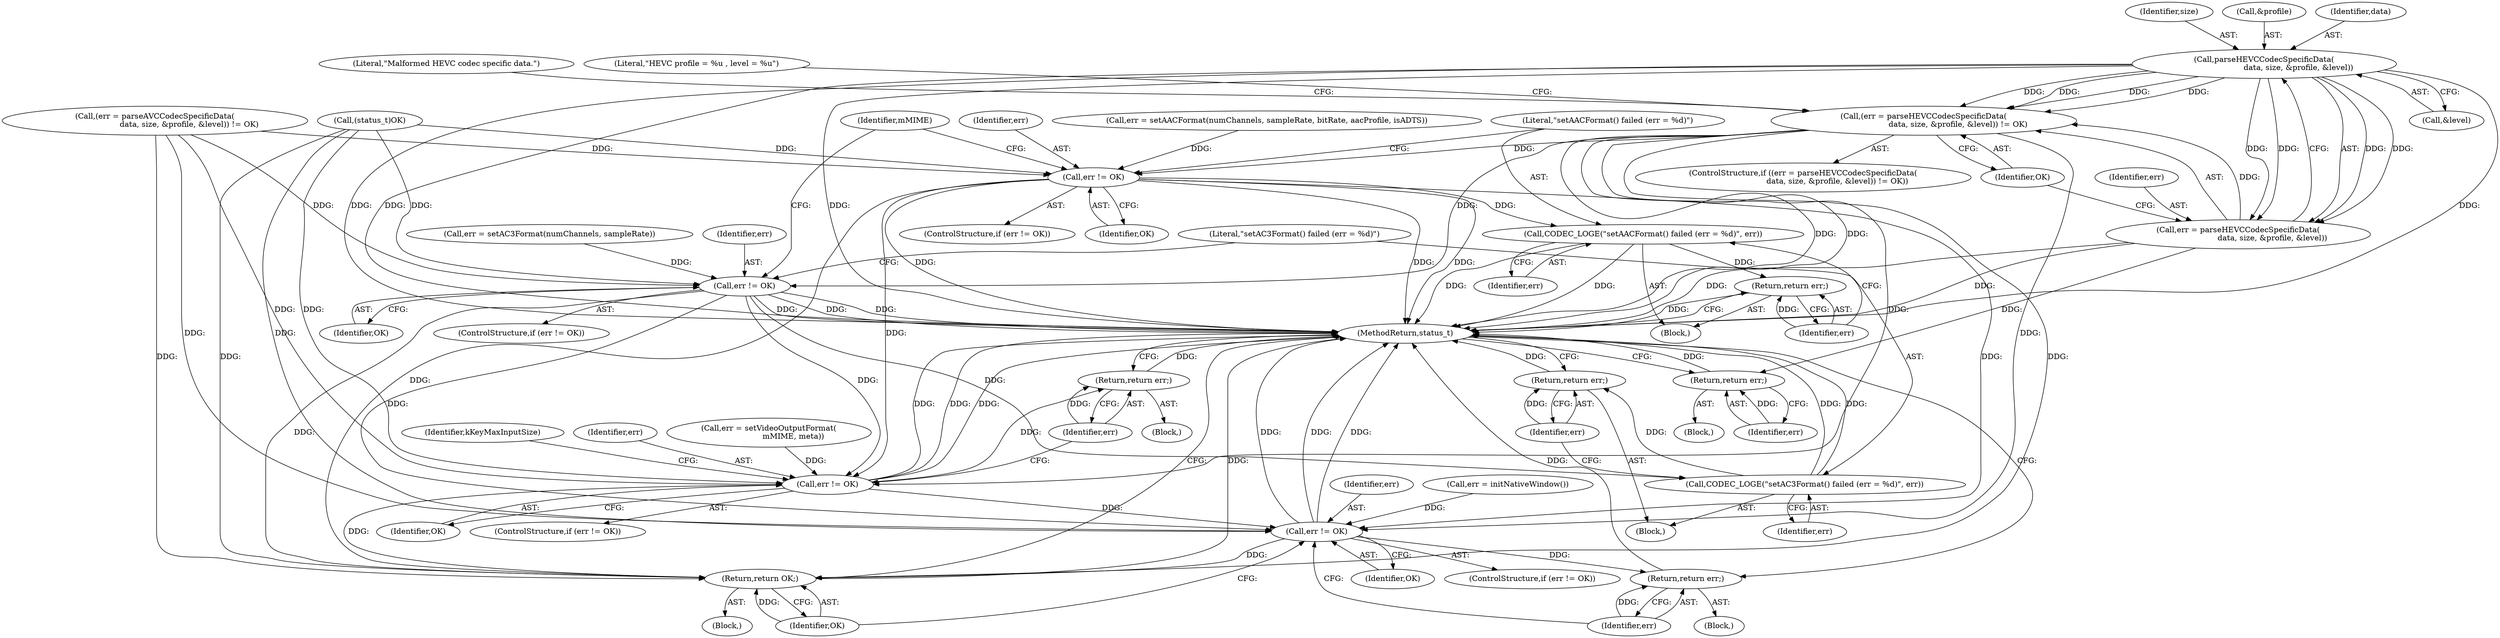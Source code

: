 digraph "0_Android_0bb5ced60304da7f61478ffd359e7ba65d72f181_1@pointer" {
"1000203" [label="(Call,parseHEVCCodecSpecificData(\n                            data, size, &profile, &level))"];
"1000200" [label="(Call,(err = parseHEVCCodecSpecificData(\n                            data, size, &profile, &level)) != OK)"];
"1000366" [label="(Call,err != OK)"];
"1000370" [label="(Call,CODEC_LOGE(\"setAACFormat() failed (err = %d)\", err))"];
"1000373" [label="(Return,return err;)"];
"1000517" [label="(Call,err != OK)"];
"1000521" [label="(Return,return err;)"];
"1000562" [label="(Call,err != OK)"];
"1000566" [label="(Return,return err;)"];
"1000568" [label="(Return,return OK;)"];
"1000428" [label="(Call,err != OK)"];
"1000432" [label="(Call,CODEC_LOGE(\"setAC3Format() failed (err = %d)\", err))"];
"1000435" [label="(Return,return err;)"];
"1000201" [label="(Call,err = parseHEVCCodecSpecificData(\n                            data, size, &profile, &level))"];
"1000214" [label="(Return,return err;)"];
"1000436" [label="(Identifier,err)"];
"1000564" [label="(Identifier,OK)"];
"1000370" [label="(Call,CODEC_LOGE(\"setAACFormat() failed (err = %d)\", err))"];
"1000562" [label="(Call,err != OK)"];
"1000374" [label="(Identifier,err)"];
"1000526" [label="(Identifier,kKeyMaxInputSize)"];
"1000427" [label="(ControlStructure,if (err != OK))"];
"1000570" [label="(MethodReturn,status_t)"];
"1000522" [label="(Identifier,err)"];
"1000367" [label="(Identifier,err)"];
"1000422" [label="(Call,err = setAC3Format(numChannels, sampleRate))"];
"1000371" [label="(Literal,\"setAACFormat() failed (err = %d)\")"];
"1000372" [label="(Identifier,err)"];
"1000215" [label="(Identifier,err)"];
"1000517" [label="(Call,err != OK)"];
"1000373" [label="(Return,return err;)"];
"1000205" [label="(Identifier,size)"];
"1000206" [label="(Call,&profile)"];
"1000498" [label="(Identifier,mMIME)"];
"1000518" [label="(Identifier,err)"];
"1000204" [label="(Identifier,data)"];
"1000213" [label="(Literal,\"Malformed HEVC codec specific data.\")"];
"1000565" [label="(Block,)"];
"1000210" [label="(Identifier,OK)"];
"1000104" [label="(Block,)"];
"1000520" [label="(Block,)"];
"1000369" [label="(Block,)"];
"1000432" [label="(Call,CODEC_LOGE(\"setAC3Format() failed (err = %d)\", err))"];
"1000135" [label="(Call,(status_t)OK)"];
"1000214" [label="(Return,return err;)"];
"1000203" [label="(Call,parseHEVCCodecSpecificData(\n                            data, size, &profile, &level))"];
"1000200" [label="(Call,(err = parseHEVCCodecSpecificData(\n                            data, size, &profile, &level)) != OK)"];
"1000561" [label="(ControlStructure,if (err != OK))"];
"1000211" [label="(Block,)"];
"1000511" [label="(Call,err = setVideoOutputFormat(\n                    mMIME, meta))"];
"1000217" [label="(Literal,\"HEVC profile = %u , level = %u\")"];
"1000567" [label="(Identifier,err)"];
"1000433" [label="(Literal,\"setAC3Format() failed (err = %d)\")"];
"1000429" [label="(Identifier,err)"];
"1000163" [label="(Call,(err = parseAVCCodecSpecificData(\n                            data, size, &profile, &level)) != OK)"];
"1000428" [label="(Call,err != OK)"];
"1000563" [label="(Identifier,err)"];
"1000202" [label="(Identifier,err)"];
"1000201" [label="(Call,err = parseHEVCCodecSpecificData(\n                            data, size, &profile, &level))"];
"1000434" [label="(Identifier,err)"];
"1000365" [label="(ControlStructure,if (err != OK))"];
"1000368" [label="(Identifier,OK)"];
"1000430" [label="(Identifier,OK)"];
"1000516" [label="(ControlStructure,if (err != OK))"];
"1000357" [label="(Call,err = setAACFormat(numChannels, sampleRate, bitRate, aacProfile, isADTS))"];
"1000566" [label="(Return,return err;)"];
"1000558" [label="(Call,err = initNativeWindow())"];
"1000431" [label="(Block,)"];
"1000208" [label="(Call,&level)"];
"1000199" [label="(ControlStructure,if ((err = parseHEVCCodecSpecificData(\n                            data, size, &profile, &level)) != OK))"];
"1000435" [label="(Return,return err;)"];
"1000521" [label="(Return,return err;)"];
"1000519" [label="(Identifier,OK)"];
"1000366" [label="(Call,err != OK)"];
"1000569" [label="(Identifier,OK)"];
"1000568" [label="(Return,return OK;)"];
"1000203" -> "1000201"  [label="AST: "];
"1000203" -> "1000208"  [label="CFG: "];
"1000204" -> "1000203"  [label="AST: "];
"1000205" -> "1000203"  [label="AST: "];
"1000206" -> "1000203"  [label="AST: "];
"1000208" -> "1000203"  [label="AST: "];
"1000201" -> "1000203"  [label="CFG: "];
"1000203" -> "1000570"  [label="DDG: "];
"1000203" -> "1000570"  [label="DDG: "];
"1000203" -> "1000570"  [label="DDG: "];
"1000203" -> "1000570"  [label="DDG: "];
"1000203" -> "1000200"  [label="DDG: "];
"1000203" -> "1000200"  [label="DDG: "];
"1000203" -> "1000200"  [label="DDG: "];
"1000203" -> "1000200"  [label="DDG: "];
"1000203" -> "1000201"  [label="DDG: "];
"1000203" -> "1000201"  [label="DDG: "];
"1000203" -> "1000201"  [label="DDG: "];
"1000203" -> "1000201"  [label="DDG: "];
"1000200" -> "1000199"  [label="AST: "];
"1000200" -> "1000210"  [label="CFG: "];
"1000201" -> "1000200"  [label="AST: "];
"1000210" -> "1000200"  [label="AST: "];
"1000213" -> "1000200"  [label="CFG: "];
"1000217" -> "1000200"  [label="CFG: "];
"1000200" -> "1000570"  [label="DDG: "];
"1000200" -> "1000570"  [label="DDG: "];
"1000201" -> "1000200"  [label="DDG: "];
"1000200" -> "1000366"  [label="DDG: "];
"1000200" -> "1000428"  [label="DDG: "];
"1000200" -> "1000517"  [label="DDG: "];
"1000200" -> "1000562"  [label="DDG: "];
"1000200" -> "1000568"  [label="DDG: "];
"1000366" -> "1000365"  [label="AST: "];
"1000366" -> "1000368"  [label="CFG: "];
"1000367" -> "1000366"  [label="AST: "];
"1000368" -> "1000366"  [label="AST: "];
"1000371" -> "1000366"  [label="CFG: "];
"1000498" -> "1000366"  [label="CFG: "];
"1000366" -> "1000570"  [label="DDG: "];
"1000366" -> "1000570"  [label="DDG: "];
"1000366" -> "1000570"  [label="DDG: "];
"1000357" -> "1000366"  [label="DDG: "];
"1000163" -> "1000366"  [label="DDG: "];
"1000135" -> "1000366"  [label="DDG: "];
"1000366" -> "1000370"  [label="DDG: "];
"1000366" -> "1000517"  [label="DDG: "];
"1000366" -> "1000562"  [label="DDG: "];
"1000366" -> "1000568"  [label="DDG: "];
"1000370" -> "1000369"  [label="AST: "];
"1000370" -> "1000372"  [label="CFG: "];
"1000371" -> "1000370"  [label="AST: "];
"1000372" -> "1000370"  [label="AST: "];
"1000374" -> "1000370"  [label="CFG: "];
"1000370" -> "1000570"  [label="DDG: "];
"1000370" -> "1000570"  [label="DDG: "];
"1000370" -> "1000373"  [label="DDG: "];
"1000373" -> "1000369"  [label="AST: "];
"1000373" -> "1000374"  [label="CFG: "];
"1000374" -> "1000373"  [label="AST: "];
"1000570" -> "1000373"  [label="CFG: "];
"1000373" -> "1000570"  [label="DDG: "];
"1000374" -> "1000373"  [label="DDG: "];
"1000517" -> "1000516"  [label="AST: "];
"1000517" -> "1000519"  [label="CFG: "];
"1000518" -> "1000517"  [label="AST: "];
"1000519" -> "1000517"  [label="AST: "];
"1000522" -> "1000517"  [label="CFG: "];
"1000526" -> "1000517"  [label="CFG: "];
"1000517" -> "1000570"  [label="DDG: "];
"1000517" -> "1000570"  [label="DDG: "];
"1000517" -> "1000570"  [label="DDG: "];
"1000511" -> "1000517"  [label="DDG: "];
"1000163" -> "1000517"  [label="DDG: "];
"1000428" -> "1000517"  [label="DDG: "];
"1000135" -> "1000517"  [label="DDG: "];
"1000517" -> "1000521"  [label="DDG: "];
"1000517" -> "1000562"  [label="DDG: "];
"1000517" -> "1000568"  [label="DDG: "];
"1000521" -> "1000520"  [label="AST: "];
"1000521" -> "1000522"  [label="CFG: "];
"1000522" -> "1000521"  [label="AST: "];
"1000570" -> "1000521"  [label="CFG: "];
"1000521" -> "1000570"  [label="DDG: "];
"1000522" -> "1000521"  [label="DDG: "];
"1000562" -> "1000561"  [label="AST: "];
"1000562" -> "1000564"  [label="CFG: "];
"1000563" -> "1000562"  [label="AST: "];
"1000564" -> "1000562"  [label="AST: "];
"1000567" -> "1000562"  [label="CFG: "];
"1000569" -> "1000562"  [label="CFG: "];
"1000562" -> "1000570"  [label="DDG: "];
"1000562" -> "1000570"  [label="DDG: "];
"1000562" -> "1000570"  [label="DDG: "];
"1000558" -> "1000562"  [label="DDG: "];
"1000163" -> "1000562"  [label="DDG: "];
"1000428" -> "1000562"  [label="DDG: "];
"1000135" -> "1000562"  [label="DDG: "];
"1000562" -> "1000566"  [label="DDG: "];
"1000562" -> "1000568"  [label="DDG: "];
"1000566" -> "1000565"  [label="AST: "];
"1000566" -> "1000567"  [label="CFG: "];
"1000567" -> "1000566"  [label="AST: "];
"1000570" -> "1000566"  [label="CFG: "];
"1000566" -> "1000570"  [label="DDG: "];
"1000567" -> "1000566"  [label="DDG: "];
"1000568" -> "1000104"  [label="AST: "];
"1000568" -> "1000569"  [label="CFG: "];
"1000569" -> "1000568"  [label="AST: "];
"1000570" -> "1000568"  [label="CFG: "];
"1000568" -> "1000570"  [label="DDG: "];
"1000569" -> "1000568"  [label="DDG: "];
"1000163" -> "1000568"  [label="DDG: "];
"1000428" -> "1000568"  [label="DDG: "];
"1000135" -> "1000568"  [label="DDG: "];
"1000428" -> "1000427"  [label="AST: "];
"1000428" -> "1000430"  [label="CFG: "];
"1000429" -> "1000428"  [label="AST: "];
"1000430" -> "1000428"  [label="AST: "];
"1000433" -> "1000428"  [label="CFG: "];
"1000498" -> "1000428"  [label="CFG: "];
"1000428" -> "1000570"  [label="DDG: "];
"1000428" -> "1000570"  [label="DDG: "];
"1000428" -> "1000570"  [label="DDG: "];
"1000422" -> "1000428"  [label="DDG: "];
"1000163" -> "1000428"  [label="DDG: "];
"1000135" -> "1000428"  [label="DDG: "];
"1000428" -> "1000432"  [label="DDG: "];
"1000432" -> "1000431"  [label="AST: "];
"1000432" -> "1000434"  [label="CFG: "];
"1000433" -> "1000432"  [label="AST: "];
"1000434" -> "1000432"  [label="AST: "];
"1000436" -> "1000432"  [label="CFG: "];
"1000432" -> "1000570"  [label="DDG: "];
"1000432" -> "1000570"  [label="DDG: "];
"1000432" -> "1000435"  [label="DDG: "];
"1000435" -> "1000431"  [label="AST: "];
"1000435" -> "1000436"  [label="CFG: "];
"1000436" -> "1000435"  [label="AST: "];
"1000570" -> "1000435"  [label="CFG: "];
"1000435" -> "1000570"  [label="DDG: "];
"1000436" -> "1000435"  [label="DDG: "];
"1000202" -> "1000201"  [label="AST: "];
"1000210" -> "1000201"  [label="CFG: "];
"1000201" -> "1000570"  [label="DDG: "];
"1000201" -> "1000570"  [label="DDG: "];
"1000201" -> "1000214"  [label="DDG: "];
"1000214" -> "1000211"  [label="AST: "];
"1000214" -> "1000215"  [label="CFG: "];
"1000215" -> "1000214"  [label="AST: "];
"1000570" -> "1000214"  [label="CFG: "];
"1000214" -> "1000570"  [label="DDG: "];
"1000215" -> "1000214"  [label="DDG: "];
}

